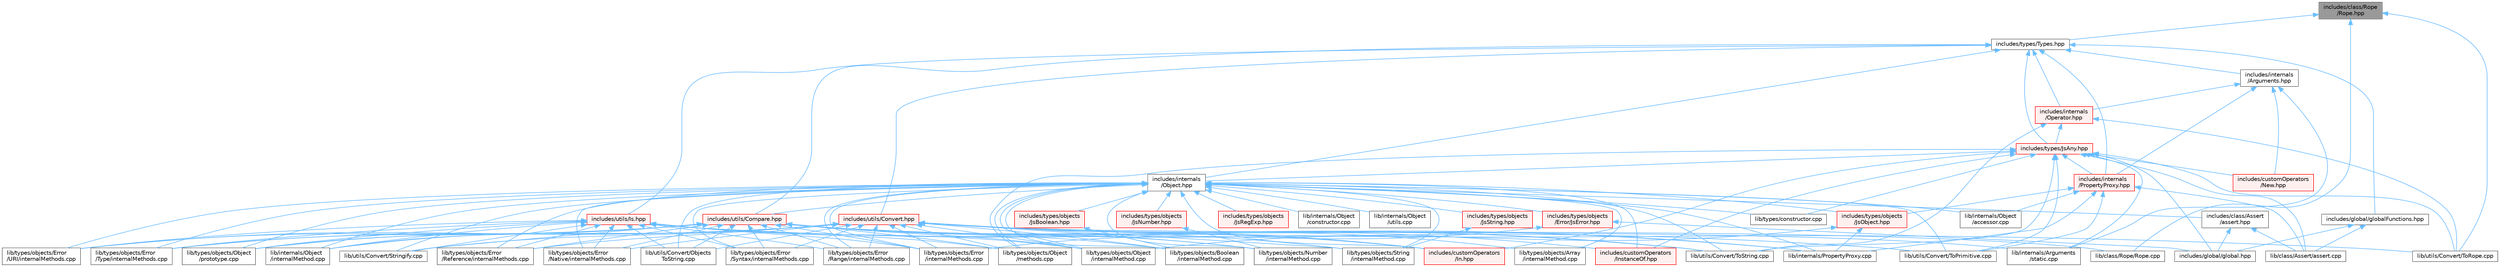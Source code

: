 digraph "includes/class/Rope/Rope.hpp"
{
 // LATEX_PDF_SIZE
  bgcolor="transparent";
  edge [fontname=Helvetica,fontsize=10,labelfontname=Helvetica,labelfontsize=10];
  node [fontname=Helvetica,fontsize=10,shape=box,height=0.2,width=0.4];
  Node1 [id="Node000001",label="includes/class/Rope\l/Rope.hpp",height=0.2,width=0.4,color="gray40", fillcolor="grey60", style="filled", fontcolor="black",tooltip=" "];
  Node1 -> Node2 [id="edge1_Node000001_Node000002",dir="back",color="steelblue1",style="solid",tooltip=" "];
  Node2 [id="Node000002",label="includes/types/Types.hpp",height=0.2,width=0.4,color="grey40", fillcolor="white", style="filled",URL="$Types_8hpp.html",tooltip=" "];
  Node2 -> Node3 [id="edge2_Node000002_Node000003",dir="back",color="steelblue1",style="solid",tooltip=" "];
  Node3 [id="Node000003",label="includes/global/globalFunctions.hpp",height=0.2,width=0.4,color="grey40", fillcolor="white", style="filled",URL="$globalFunctions_8hpp.html",tooltip=" "];
  Node3 -> Node4 [id="edge3_Node000003_Node000004",dir="back",color="steelblue1",style="solid",tooltip=" "];
  Node4 [id="Node000004",label="includes/global/global.hpp",height=0.2,width=0.4,color="grey40", fillcolor="white", style="filled",URL="$global_8hpp.html",tooltip=" "];
  Node3 -> Node5 [id="edge4_Node000003_Node000005",dir="back",color="steelblue1",style="solid",tooltip=" "];
  Node5 [id="Node000005",label="lib/class/Assert/assert.cpp",height=0.2,width=0.4,color="grey40", fillcolor="white", style="filled",URL="$assert_8cpp.html",tooltip=" "];
  Node2 -> Node6 [id="edge5_Node000002_Node000006",dir="back",color="steelblue1",style="solid",tooltip=" "];
  Node6 [id="Node000006",label="includes/internals\l/Arguments.hpp",height=0.2,width=0.4,color="grey40", fillcolor="white", style="filled",URL="$Arguments_8hpp.html",tooltip=" "];
  Node6 -> Node7 [id="edge6_Node000006_Node000007",dir="back",color="steelblue1",style="solid",tooltip=" "];
  Node7 [id="Node000007",label="includes/customOperators\l/New.hpp",height=0.2,width=0.4,color="red", fillcolor="#FFF0F0", style="filled",URL="$New_8hpp.html",tooltip=" "];
  Node6 -> Node10 [id="edge7_Node000006_Node000010",dir="back",color="steelblue1",style="solid",tooltip=" "];
  Node10 [id="Node000010",label="includes/internals\l/Operator.hpp",height=0.2,width=0.4,color="red", fillcolor="#FFF0F0", style="filled",URL="$Operator_8hpp.html",tooltip=" "];
  Node10 -> Node11 [id="edge8_Node000010_Node000011",dir="back",color="steelblue1",style="solid",tooltip=" "];
  Node11 [id="Node000011",label="includes/types/JsAny.hpp",height=0.2,width=0.4,color="red", fillcolor="#FFF0F0", style="filled",URL="$JsAny_8hpp.html",tooltip=" "];
  Node11 -> Node15 [id="edge9_Node000011_Node000015",dir="back",color="steelblue1",style="solid",tooltip=" "];
  Node15 [id="Node000015",label="includes/customOperators\l/In.hpp",height=0.2,width=0.4,color="red", fillcolor="#FFF0F0", style="filled",URL="$In_8hpp.html",tooltip=" "];
  Node11 -> Node16 [id="edge10_Node000011_Node000016",dir="back",color="steelblue1",style="solid",tooltip=" "];
  Node16 [id="Node000016",label="includes/customOperators\l/InstanceOf.hpp",height=0.2,width=0.4,color="red", fillcolor="#FFF0F0", style="filled",URL="$InstanceOf_8hpp.html",tooltip=" "];
  Node11 -> Node7 [id="edge11_Node000011_Node000007",dir="back",color="steelblue1",style="solid",tooltip=" "];
  Node11 -> Node4 [id="edge12_Node000011_Node000004",dir="back",color="steelblue1",style="solid",tooltip=" "];
  Node11 -> Node139 [id="edge13_Node000011_Node000139",dir="back",color="steelblue1",style="solid",tooltip=" "];
  Node139 [id="Node000139",label="includes/internals\l/Object.hpp",height=0.2,width=0.4,color="grey40", fillcolor="white", style="filled",URL="$Object_8hpp.html",tooltip=" "];
  Node139 -> Node140 [id="edge14_Node000139_Node000140",dir="back",color="steelblue1",style="solid",tooltip=" "];
  Node140 [id="Node000140",label="includes/class/Assert\l/assert.hpp",height=0.2,width=0.4,color="grey40", fillcolor="white", style="filled",URL="$assert_8hpp.html",tooltip=" "];
  Node140 -> Node4 [id="edge15_Node000140_Node000004",dir="back",color="steelblue1",style="solid",tooltip=" "];
  Node140 -> Node5 [id="edge16_Node000140_Node000005",dir="back",color="steelblue1",style="solid",tooltip=" "];
  Node139 -> Node15 [id="edge17_Node000139_Node000015",dir="back",color="steelblue1",style="solid",tooltip=" "];
  Node139 -> Node16 [id="edge18_Node000139_Node000016",dir="back",color="steelblue1",style="solid",tooltip=" "];
  Node139 -> Node141 [id="edge19_Node000139_Node000141",dir="back",color="steelblue1",style="solid",tooltip=" "];
  Node141 [id="Node000141",label="includes/types/objects\l/Error/JsError.hpp",height=0.2,width=0.4,color="red", fillcolor="#FFF0F0", style="filled",URL="$JsError_8hpp.html",tooltip=" "];
  Node141 -> Node4 [id="edge20_Node000141_Node000004",dir="back",color="steelblue1",style="solid",tooltip=" "];
  Node141 -> Node52 [id="edge21_Node000141_Node000052",dir="back",color="steelblue1",style="solid",tooltip=" "];
  Node52 [id="Node000052",label="lib/types/objects/Error\l/internalMethods.cpp",height=0.2,width=0.4,color="grey40", fillcolor="white", style="filled",URL="$internalMethods_8cpp.html",tooltip=" "];
  Node139 -> Node149 [id="edge22_Node000139_Node000149",dir="back",color="steelblue1",style="solid",tooltip=" "];
  Node149 [id="Node000149",label="includes/types/objects\l/JsBoolean.hpp",height=0.2,width=0.4,color="red", fillcolor="#FFF0F0", style="filled",URL="$JsBoolean_8hpp.html",tooltip=" "];
  Node149 -> Node36 [id="edge23_Node000149_Node000036",dir="back",color="steelblue1",style="solid",tooltip=" "];
  Node36 [id="Node000036",label="lib/types/objects/Boolean\l/internalMethod.cpp",height=0.2,width=0.4,color="grey40", fillcolor="white", style="filled",URL="$types_2objects_2Boolean_2internalMethod_8cpp.html",tooltip=" "];
  Node139 -> Node151 [id="edge24_Node000139_Node000151",dir="back",color="steelblue1",style="solid",tooltip=" "];
  Node151 [id="Node000151",label="includes/types/objects\l/JsNumber.hpp",height=0.2,width=0.4,color="red", fillcolor="#FFF0F0", style="filled",URL="$JsNumber_8hpp.html",tooltip=" "];
  Node151 -> Node58 [id="edge25_Node000151_Node000058",dir="back",color="steelblue1",style="solid",tooltip=" "];
  Node58 [id="Node000058",label="lib/types/objects/Number\l/internalMethod.cpp",height=0.2,width=0.4,color="grey40", fillcolor="white", style="filled",URL="$types_2objects_2Number_2internalMethod_8cpp.html",tooltip=" "];
  Node139 -> Node23 [id="edge26_Node000139_Node000023",dir="back",color="steelblue1",style="solid",tooltip=" "];
  Node23 [id="Node000023",label="includes/types/objects\l/JsObject.hpp",height=0.2,width=0.4,color="red", fillcolor="#FFF0F0", style="filled",URL="$JsObject_8hpp.html",tooltip=" "];
  Node23 -> Node75 [id="edge27_Node000023_Node000075",dir="back",color="steelblue1",style="solid",tooltip=" "];
  Node75 [id="Node000075",label="lib/internals/PropertyProxy.cpp",height=0.2,width=0.4,color="grey40", fillcolor="white", style="filled",URL="$PropertyProxy_8cpp.html",tooltip=" "];
  Node23 -> Node62 [id="edge28_Node000023_Node000062",dir="back",color="steelblue1",style="solid",tooltip=" "];
  Node62 [id="Node000062",label="lib/types/objects/Object\l/internalMethod.cpp",height=0.2,width=0.4,color="grey40", fillcolor="white", style="filled",URL="$types_2objects_2Object_2internalMethod_8cpp.html",tooltip=" "];
  Node139 -> Node82 [id="edge29_Node000139_Node000082",dir="back",color="steelblue1",style="solid",tooltip=" "];
  Node82 [id="Node000082",label="includes/types/objects\l/JsRegExp.hpp",height=0.2,width=0.4,color="red", fillcolor="#FFF0F0", style="filled",URL="$JsRegExp_8hpp.html",tooltip=" "];
  Node139 -> Node83 [id="edge30_Node000139_Node000083",dir="back",color="steelblue1",style="solid",tooltip=" "];
  Node83 [id="Node000083",label="includes/types/objects\l/JsString.hpp",height=0.2,width=0.4,color="red", fillcolor="#FFF0F0", style="filled",URL="$JsString_8hpp.html",tooltip=" "];
  Node83 -> Node69 [id="edge31_Node000083_Node000069",dir="back",color="steelblue1",style="solid",tooltip=" "];
  Node69 [id="Node000069",label="lib/types/objects/String\l/internalMethod.cpp",height=0.2,width=0.4,color="grey40", fillcolor="white", style="filled",URL="$types_2objects_2String_2internalMethod_8cpp.html",tooltip=" "];
  Node139 -> Node87 [id="edge32_Node000139_Node000087",dir="back",color="steelblue1",style="solid",tooltip=" "];
  Node87 [id="Node000087",label="includes/utils/Compare.hpp",height=0.2,width=0.4,color="red", fillcolor="#FFF0F0", style="filled",URL="$Compare_8hpp.html",tooltip=" "];
  Node87 -> Node15 [id="edge33_Node000087_Node000015",dir="back",color="steelblue1",style="solid",tooltip=" "];
  Node87 -> Node16 [id="edge34_Node000087_Node000016",dir="back",color="steelblue1",style="solid",tooltip=" "];
  Node87 -> Node31 [id="edge35_Node000087_Node000031",dir="back",color="steelblue1",style="solid",tooltip=" "];
  Node31 [id="Node000031",label="lib/internals/Object\l/internalMethod.cpp",height=0.2,width=0.4,color="grey40", fillcolor="white", style="filled",URL="$internals_2Object_2internalMethod_8cpp.html",tooltip=" "];
  Node87 -> Node36 [id="edge36_Node000087_Node000036",dir="back",color="steelblue1",style="solid",tooltip=" "];
  Node87 -> Node39 [id="edge37_Node000087_Node000039",dir="back",color="steelblue1",style="solid",tooltip=" "];
  Node39 [id="Node000039",label="lib/types/objects/Error\l/Native/internalMethods.cpp",height=0.2,width=0.4,color="grey40", fillcolor="white", style="filled",URL="$Native_2internalMethods_8cpp.html",tooltip=" "];
  Node87 -> Node41 [id="edge38_Node000087_Node000041",dir="back",color="steelblue1",style="solid",tooltip=" "];
  Node41 [id="Node000041",label="lib/types/objects/Error\l/Range/internalMethods.cpp",height=0.2,width=0.4,color="grey40", fillcolor="white", style="filled",URL="$Range_2internalMethods_8cpp.html",tooltip=" "];
  Node87 -> Node43 [id="edge39_Node000087_Node000043",dir="back",color="steelblue1",style="solid",tooltip=" "];
  Node43 [id="Node000043",label="lib/types/objects/Error\l/Reference/internalMethods.cpp",height=0.2,width=0.4,color="grey40", fillcolor="white", style="filled",URL="$Reference_2internalMethods_8cpp.html",tooltip=" "];
  Node87 -> Node45 [id="edge40_Node000087_Node000045",dir="back",color="steelblue1",style="solid",tooltip=" "];
  Node45 [id="Node000045",label="lib/types/objects/Error\l/Syntax/internalMethods.cpp",height=0.2,width=0.4,color="grey40", fillcolor="white", style="filled",URL="$Syntax_2internalMethods_8cpp.html",tooltip=" "];
  Node87 -> Node47 [id="edge41_Node000087_Node000047",dir="back",color="steelblue1",style="solid",tooltip=" "];
  Node47 [id="Node000047",label="lib/types/objects/Error\l/Type/internalMethods.cpp",height=0.2,width=0.4,color="grey40", fillcolor="white", style="filled",URL="$Type_2internalMethods_8cpp.html",tooltip=" "];
  Node87 -> Node49 [id="edge42_Node000087_Node000049",dir="back",color="steelblue1",style="solid",tooltip=" "];
  Node49 [id="Node000049",label="lib/types/objects/Error\l/URI/internalMethods.cpp",height=0.2,width=0.4,color="grey40", fillcolor="white", style="filled",URL="$URI_2internalMethods_8cpp.html",tooltip=" "];
  Node87 -> Node52 [id="edge43_Node000087_Node000052",dir="back",color="steelblue1",style="solid",tooltip=" "];
  Node87 -> Node58 [id="edge44_Node000087_Node000058",dir="back",color="steelblue1",style="solid",tooltip=" "];
  Node87 -> Node62 [id="edge45_Node000087_Node000062",dir="back",color="steelblue1",style="solid",tooltip=" "];
  Node87 -> Node63 [id="edge46_Node000087_Node000063",dir="back",color="steelblue1",style="solid",tooltip=" "];
  Node63 [id="Node000063",label="lib/types/objects/Object\l/methods.cpp",height=0.2,width=0.4,color="grey40", fillcolor="white", style="filled",URL="$Object_2methods_8cpp.html",tooltip=" "];
  Node87 -> Node64 [id="edge47_Node000087_Node000064",dir="back",color="steelblue1",style="solid",tooltip=" "];
  Node64 [id="Node000064",label="lib/types/objects/Object\l/prototype.cpp",height=0.2,width=0.4,color="grey40", fillcolor="white", style="filled",URL="$Object_2prototype_8cpp.html",tooltip=" "];
  Node87 -> Node69 [id="edge48_Node000087_Node000069",dir="back",color="steelblue1",style="solid",tooltip=" "];
  Node87 -> Node89 [id="edge49_Node000087_Node000089",dir="back",color="steelblue1",style="solid",tooltip=" "];
  Node89 [id="Node000089",label="lib/utils/Convert/Objects\lToString.cpp",height=0.2,width=0.4,color="grey40", fillcolor="white", style="filled",URL="$ObjectsToString_8cpp.html",tooltip=" "];
  Node87 -> Node90 [id="edge50_Node000087_Node000090",dir="back",color="steelblue1",style="solid",tooltip=" "];
  Node90 [id="Node000090",label="lib/utils/Convert/Stringify.cpp",height=0.2,width=0.4,color="grey40", fillcolor="white", style="filled",URL="$Stringify_8cpp.html",tooltip=" "];
  Node87 -> Node91 [id="edge51_Node000087_Node000091",dir="back",color="steelblue1",style="solid",tooltip=" "];
  Node91 [id="Node000091",label="lib/utils/Convert/ToPrimitive.cpp",height=0.2,width=0.4,color="grey40", fillcolor="white", style="filled",URL="$ToPrimitive_8cpp.html",tooltip=" "];
  Node139 -> Node152 [id="edge52_Node000139_Node000152",dir="back",color="steelblue1",style="solid",tooltip=" "];
  Node152 [id="Node000152",label="lib/internals/Object\l/accessor.cpp",height=0.2,width=0.4,color="grey40", fillcolor="white", style="filled",URL="$internals_2Object_2accessor_8cpp.html",tooltip=" "];
  Node139 -> Node138 [id="edge53_Node000139_Node000138",dir="back",color="steelblue1",style="solid",tooltip=" "];
  Node138 [id="Node000138",label="lib/internals/Object\l/constructor.cpp",height=0.2,width=0.4,color="grey40", fillcolor="white", style="filled",URL="$internals_2Object_2constructor_8cpp.html",tooltip=" "];
  Node139 -> Node31 [id="edge54_Node000139_Node000031",dir="back",color="steelblue1",style="solid",tooltip=" "];
  Node139 -> Node153 [id="edge55_Node000139_Node000153",dir="back",color="steelblue1",style="solid",tooltip=" "];
  Node153 [id="Node000153",label="lib/internals/Object\l/utils.cpp",height=0.2,width=0.4,color="grey40", fillcolor="white", style="filled",URL="$utils_8cpp.html",tooltip=" "];
  Node139 -> Node75 [id="edge56_Node000139_Node000075",dir="back",color="steelblue1",style="solid",tooltip=" "];
  Node139 -> Node154 [id="edge57_Node000139_Node000154",dir="back",color="steelblue1",style="solid",tooltip=" "];
  Node154 [id="Node000154",label="lib/types/constructor.cpp",height=0.2,width=0.4,color="grey40", fillcolor="white", style="filled",URL="$types_2constructor_8cpp.html",tooltip=" "];
  Node139 -> Node33 [id="edge58_Node000139_Node000033",dir="back",color="steelblue1",style="solid",tooltip=" "];
  Node33 [id="Node000033",label="lib/types/objects/Array\l/internalMethod.cpp",height=0.2,width=0.4,color="grey40", fillcolor="white", style="filled",URL="$types_2objects_2Array_2internalMethod_8cpp.html",tooltip=" "];
  Node139 -> Node36 [id="edge59_Node000139_Node000036",dir="back",color="steelblue1",style="solid",tooltip=" "];
  Node139 -> Node39 [id="edge60_Node000139_Node000039",dir="back",color="steelblue1",style="solid",tooltip=" "];
  Node139 -> Node41 [id="edge61_Node000139_Node000041",dir="back",color="steelblue1",style="solid",tooltip=" "];
  Node139 -> Node43 [id="edge62_Node000139_Node000043",dir="back",color="steelblue1",style="solid",tooltip=" "];
  Node139 -> Node45 [id="edge63_Node000139_Node000045",dir="back",color="steelblue1",style="solid",tooltip=" "];
  Node139 -> Node47 [id="edge64_Node000139_Node000047",dir="back",color="steelblue1",style="solid",tooltip=" "];
  Node139 -> Node49 [id="edge65_Node000139_Node000049",dir="back",color="steelblue1",style="solid",tooltip=" "];
  Node139 -> Node52 [id="edge66_Node000139_Node000052",dir="back",color="steelblue1",style="solid",tooltip=" "];
  Node139 -> Node58 [id="edge67_Node000139_Node000058",dir="back",color="steelblue1",style="solid",tooltip=" "];
  Node139 -> Node62 [id="edge68_Node000139_Node000062",dir="back",color="steelblue1",style="solid",tooltip=" "];
  Node139 -> Node63 [id="edge69_Node000139_Node000063",dir="back",color="steelblue1",style="solid",tooltip=" "];
  Node139 -> Node64 [id="edge70_Node000139_Node000064",dir="back",color="steelblue1",style="solid",tooltip=" "];
  Node139 -> Node69 [id="edge71_Node000139_Node000069",dir="back",color="steelblue1",style="solid",tooltip=" "];
  Node139 -> Node89 [id="edge72_Node000139_Node000089",dir="back",color="steelblue1",style="solid",tooltip=" "];
  Node139 -> Node90 [id="edge73_Node000139_Node000090",dir="back",color="steelblue1",style="solid",tooltip=" "];
  Node139 -> Node91 [id="edge74_Node000139_Node000091",dir="back",color="steelblue1",style="solid",tooltip=" "];
  Node139 -> Node134 [id="edge75_Node000139_Node000134",dir="back",color="steelblue1",style="solid",tooltip=" "];
  Node134 [id="Node000134",label="lib/utils/Convert/ToString.cpp",height=0.2,width=0.4,color="grey40", fillcolor="white", style="filled",URL="$ToString_8cpp.html",tooltip=" "];
  Node11 -> Node155 [id="edge76_Node000011_Node000155",dir="back",color="steelblue1",style="solid",tooltip=" "];
  Node155 [id="Node000155",label="includes/internals\l/PropertyProxy.hpp",height=0.2,width=0.4,color="red", fillcolor="#FFF0F0", style="filled",URL="$PropertyProxy_8hpp.html",tooltip=" "];
  Node155 -> Node23 [id="edge77_Node000155_Node000023",dir="back",color="steelblue1",style="solid",tooltip=" "];
  Node155 -> Node5 [id="edge78_Node000155_Node000005",dir="back",color="steelblue1",style="solid",tooltip=" "];
  Node155 -> Node152 [id="edge79_Node000155_Node000152",dir="back",color="steelblue1",style="solid",tooltip=" "];
  Node155 -> Node75 [id="edge80_Node000155_Node000075",dir="back",color="steelblue1",style="solid",tooltip=" "];
  Node155 -> Node91 [id="edge81_Node000155_Node000091",dir="back",color="steelblue1",style="solid",tooltip=" "];
  Node11 -> Node5 [id="edge82_Node000011_Node000005",dir="back",color="steelblue1",style="solid",tooltip=" "];
  Node11 -> Node30 [id="edge83_Node000011_Node000030",dir="back",color="steelblue1",style="solid",tooltip=" "];
  Node30 [id="Node000030",label="lib/internals/Arguments\l/static.cpp",height=0.2,width=0.4,color="grey40", fillcolor="white", style="filled",URL="$internals_2Arguments_2static_8cpp.html",tooltip=" "];
  Node11 -> Node154 [id="edge84_Node000011_Node000154",dir="back",color="steelblue1",style="solid",tooltip=" "];
  Node11 -> Node63 [id="edge85_Node000011_Node000063",dir="back",color="steelblue1",style="solid",tooltip=" "];
  Node11 -> Node91 [id="edge86_Node000011_Node000091",dir="back",color="steelblue1",style="solid",tooltip=" "];
  Node11 -> Node133 [id="edge87_Node000011_Node000133",dir="back",color="steelblue1",style="solid",tooltip=" "];
  Node133 [id="Node000133",label="lib/utils/Convert/ToRope.cpp",height=0.2,width=0.4,color="grey40", fillcolor="white", style="filled",URL="$ToRope_8cpp.html",tooltip=" "];
  Node11 -> Node134 [id="edge88_Node000011_Node000134",dir="back",color="steelblue1",style="solid",tooltip=" "];
  Node10 -> Node133 [id="edge89_Node000010_Node000133",dir="back",color="steelblue1",style="solid",tooltip=" "];
  Node10 -> Node134 [id="edge90_Node000010_Node000134",dir="back",color="steelblue1",style="solid",tooltip=" "];
  Node6 -> Node155 [id="edge91_Node000006_Node000155",dir="back",color="steelblue1",style="solid",tooltip=" "];
  Node6 -> Node30 [id="edge92_Node000006_Node000030",dir="back",color="steelblue1",style="solid",tooltip=" "];
  Node2 -> Node139 [id="edge93_Node000002_Node000139",dir="back",color="steelblue1",style="solid",tooltip=" "];
  Node2 -> Node10 [id="edge94_Node000002_Node000010",dir="back",color="steelblue1",style="solid",tooltip=" "];
  Node2 -> Node155 [id="edge95_Node000002_Node000155",dir="back",color="steelblue1",style="solid",tooltip=" "];
  Node2 -> Node11 [id="edge96_Node000002_Node000011",dir="back",color="steelblue1",style="solid",tooltip=" "];
  Node2 -> Node87 [id="edge97_Node000002_Node000087",dir="back",color="steelblue1",style="solid",tooltip=" "];
  Node2 -> Node92 [id="edge98_Node000002_Node000092",dir="back",color="steelblue1",style="solid",tooltip=" "];
  Node92 [id="Node000092",label="includes/utils/Convert.hpp",height=0.2,width=0.4,color="red", fillcolor="#FFF0F0", style="filled",URL="$Convert_8hpp.html",tooltip=" "];
  Node92 -> Node15 [id="edge99_Node000092_Node000015",dir="back",color="steelblue1",style="solid",tooltip=" "];
  Node92 -> Node95 [id="edge100_Node000092_Node000095",dir="back",color="steelblue1",style="solid",tooltip=" "];
  Node95 [id="Node000095",label="lib/class/Rope/Rope.cpp",height=0.2,width=0.4,color="grey40", fillcolor="white", style="filled",URL="$Rope_8cpp.html",tooltip=" "];
  Node92 -> Node30 [id="edge101_Node000092_Node000030",dir="back",color="steelblue1",style="solid",tooltip=" "];
  Node92 -> Node31 [id="edge102_Node000092_Node000031",dir="back",color="steelblue1",style="solid",tooltip=" "];
  Node92 -> Node75 [id="edge103_Node000092_Node000075",dir="back",color="steelblue1",style="solid",tooltip=" "];
  Node92 -> Node33 [id="edge104_Node000092_Node000033",dir="back",color="steelblue1",style="solid",tooltip=" "];
  Node92 -> Node36 [id="edge105_Node000092_Node000036",dir="back",color="steelblue1",style="solid",tooltip=" "];
  Node92 -> Node39 [id="edge106_Node000092_Node000039",dir="back",color="steelblue1",style="solid",tooltip=" "];
  Node92 -> Node41 [id="edge107_Node000092_Node000041",dir="back",color="steelblue1",style="solid",tooltip=" "];
  Node92 -> Node43 [id="edge108_Node000092_Node000043",dir="back",color="steelblue1",style="solid",tooltip=" "];
  Node92 -> Node45 [id="edge109_Node000092_Node000045",dir="back",color="steelblue1",style="solid",tooltip=" "];
  Node92 -> Node47 [id="edge110_Node000092_Node000047",dir="back",color="steelblue1",style="solid",tooltip=" "];
  Node92 -> Node49 [id="edge111_Node000092_Node000049",dir="back",color="steelblue1",style="solid",tooltip=" "];
  Node92 -> Node52 [id="edge112_Node000092_Node000052",dir="back",color="steelblue1",style="solid",tooltip=" "];
  Node92 -> Node58 [id="edge113_Node000092_Node000058",dir="back",color="steelblue1",style="solid",tooltip=" "];
  Node92 -> Node62 [id="edge114_Node000092_Node000062",dir="back",color="steelblue1",style="solid",tooltip=" "];
  Node92 -> Node63 [id="edge115_Node000092_Node000063",dir="back",color="steelblue1",style="solid",tooltip=" "];
  Node92 -> Node64 [id="edge116_Node000092_Node000064",dir="back",color="steelblue1",style="solid",tooltip=" "];
  Node92 -> Node69 [id="edge117_Node000092_Node000069",dir="back",color="steelblue1",style="solid",tooltip=" "];
  Node92 -> Node89 [id="edge118_Node000092_Node000089",dir="back",color="steelblue1",style="solid",tooltip=" "];
  Node92 -> Node90 [id="edge119_Node000092_Node000090",dir="back",color="steelblue1",style="solid",tooltip=" "];
  Node92 -> Node133 [id="edge120_Node000092_Node000133",dir="back",color="steelblue1",style="solid",tooltip=" "];
  Node92 -> Node134 [id="edge121_Node000092_Node000134",dir="back",color="steelblue1",style="solid",tooltip=" "];
  Node2 -> Node137 [id="edge122_Node000002_Node000137",dir="back",color="steelblue1",style="solid",tooltip=" "];
  Node137 [id="Node000137",label="includes/utils/Is.hpp",height=0.2,width=0.4,color="red", fillcolor="#FFF0F0", style="filled",URL="$Is_8hpp.html",tooltip=" "];
  Node137 -> Node31 [id="edge123_Node000137_Node000031",dir="back",color="steelblue1",style="solid",tooltip=" "];
  Node137 -> Node75 [id="edge124_Node000137_Node000075",dir="back",color="steelblue1",style="solid",tooltip=" "];
  Node137 -> Node39 [id="edge125_Node000137_Node000039",dir="back",color="steelblue1",style="solid",tooltip=" "];
  Node137 -> Node41 [id="edge126_Node000137_Node000041",dir="back",color="steelblue1",style="solid",tooltip=" "];
  Node137 -> Node43 [id="edge127_Node000137_Node000043",dir="back",color="steelblue1",style="solid",tooltip=" "];
  Node137 -> Node45 [id="edge128_Node000137_Node000045",dir="back",color="steelblue1",style="solid",tooltip=" "];
  Node137 -> Node47 [id="edge129_Node000137_Node000047",dir="back",color="steelblue1",style="solid",tooltip=" "];
  Node137 -> Node49 [id="edge130_Node000137_Node000049",dir="back",color="steelblue1",style="solid",tooltip=" "];
  Node137 -> Node52 [id="edge131_Node000137_Node000052",dir="back",color="steelblue1",style="solid",tooltip=" "];
  Node137 -> Node62 [id="edge132_Node000137_Node000062",dir="back",color="steelblue1",style="solid",tooltip=" "];
  Node137 -> Node63 [id="edge133_Node000137_Node000063",dir="back",color="steelblue1",style="solid",tooltip=" "];
  Node137 -> Node64 [id="edge134_Node000137_Node000064",dir="back",color="steelblue1",style="solid",tooltip=" "];
  Node137 -> Node89 [id="edge135_Node000137_Node000089",dir="back",color="steelblue1",style="solid",tooltip=" "];
  Node137 -> Node90 [id="edge136_Node000137_Node000090",dir="back",color="steelblue1",style="solid",tooltip=" "];
  Node137 -> Node134 [id="edge137_Node000137_Node000134",dir="back",color="steelblue1",style="solid",tooltip=" "];
  Node1 -> Node95 [id="edge138_Node000001_Node000095",dir="back",color="steelblue1",style="solid",tooltip=" "];
  Node1 -> Node133 [id="edge139_Node000001_Node000133",dir="back",color="steelblue1",style="solid",tooltip=" "];
}
